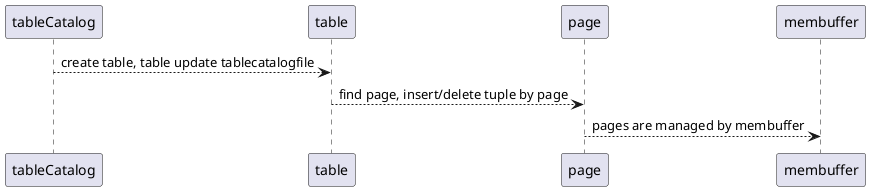 @startuml
tableCatalog-->table: create table, table update tablecatalogfile
table-->page: find page, insert/delete tuple by page
page-->membuffer: pages are managed by membuffer
@enduml
为每个table赋值一个tableID, 指示在table catalog文件中的位置
然后由table负责parse和写
我们假设每个table的列数小于100 （MYSQL最多4096列）
并假设数据库中的表不会很多 （MYSQL受制于OS的文件系统限制，最多32767个表（linux））
membuffer: at end of each cmd, flush (done by executor)
membuffer should have a flush all function for test purpose